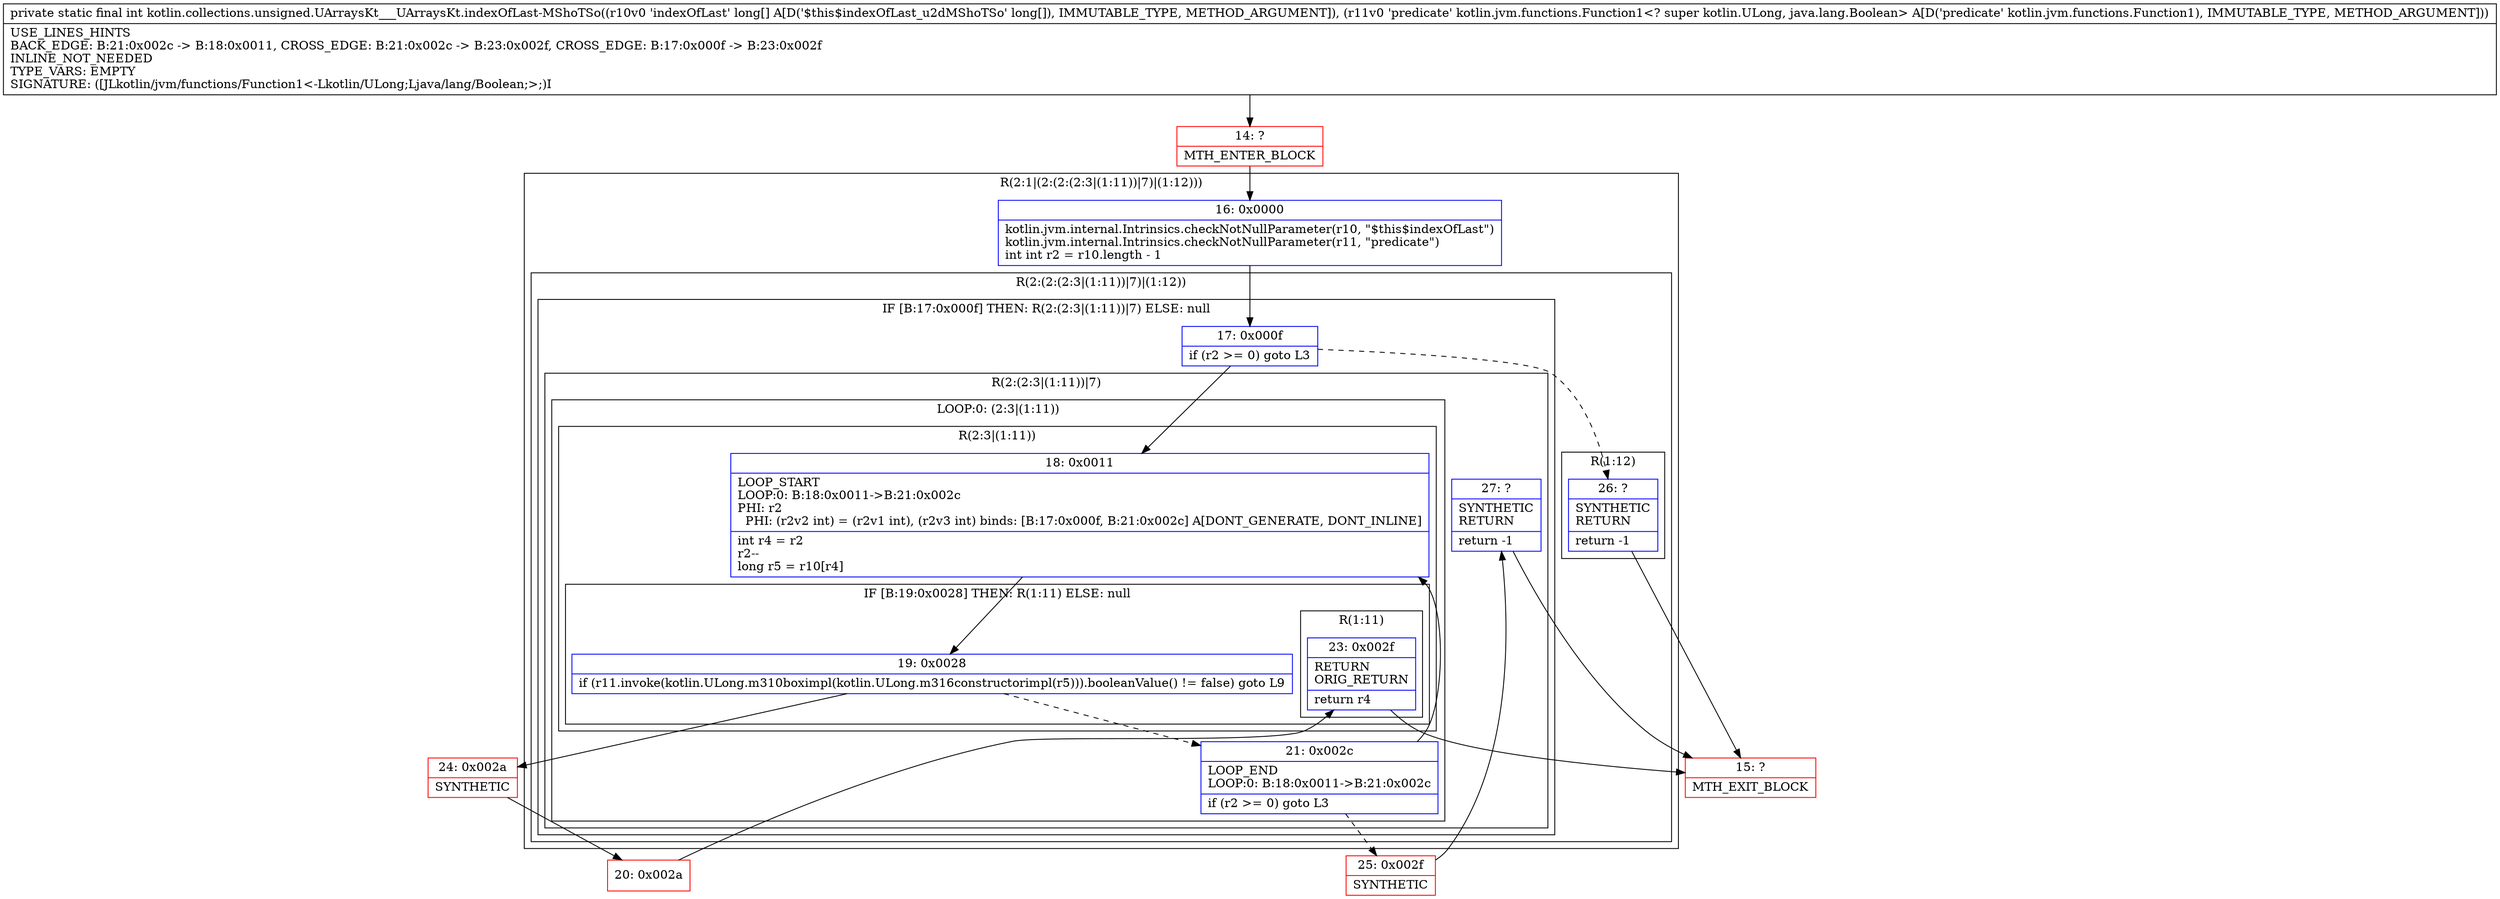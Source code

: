 digraph "CFG forkotlin.collections.unsigned.UArraysKt___UArraysKt.indexOfLast\-MShoTSo([JLkotlin\/jvm\/functions\/Function1;)I" {
subgraph cluster_Region_2132776296 {
label = "R(2:1|(2:(2:(2:3|(1:11))|7)|(1:12)))";
node [shape=record,color=blue];
Node_16 [shape=record,label="{16\:\ 0x0000|kotlin.jvm.internal.Intrinsics.checkNotNullParameter(r10, \"$this$indexOfLast\")\lkotlin.jvm.internal.Intrinsics.checkNotNullParameter(r11, \"predicate\")\lint int r2 = r10.length \- 1\l}"];
subgraph cluster_Region_937652670 {
label = "R(2:(2:(2:3|(1:11))|7)|(1:12))";
node [shape=record,color=blue];
subgraph cluster_IfRegion_2020900828 {
label = "IF [B:17:0x000f] THEN: R(2:(2:3|(1:11))|7) ELSE: null";
node [shape=record,color=blue];
Node_17 [shape=record,label="{17\:\ 0x000f|if (r2 \>= 0) goto L3\l}"];
subgraph cluster_Region_1525034749 {
label = "R(2:(2:3|(1:11))|7)";
node [shape=record,color=blue];
subgraph cluster_LoopRegion_765001569 {
label = "LOOP:0: (2:3|(1:11))";
node [shape=record,color=blue];
Node_21 [shape=record,label="{21\:\ 0x002c|LOOP_END\lLOOP:0: B:18:0x0011\-\>B:21:0x002c\l|if (r2 \>= 0) goto L3\l}"];
subgraph cluster_Region_532404877 {
label = "R(2:3|(1:11))";
node [shape=record,color=blue];
Node_18 [shape=record,label="{18\:\ 0x0011|LOOP_START\lLOOP:0: B:18:0x0011\-\>B:21:0x002c\lPHI: r2 \l  PHI: (r2v2 int) = (r2v1 int), (r2v3 int) binds: [B:17:0x000f, B:21:0x002c] A[DONT_GENERATE, DONT_INLINE]\l|int r4 = r2\lr2\-\-\llong r5 = r10[r4]\l}"];
subgraph cluster_IfRegion_1870742421 {
label = "IF [B:19:0x0028] THEN: R(1:11) ELSE: null";
node [shape=record,color=blue];
Node_19 [shape=record,label="{19\:\ 0x0028|if (r11.invoke(kotlin.ULong.m310boximpl(kotlin.ULong.m316constructorimpl(r5))).booleanValue() != false) goto L9\l}"];
subgraph cluster_Region_774871919 {
label = "R(1:11)";
node [shape=record,color=blue];
Node_23 [shape=record,label="{23\:\ 0x002f|RETURN\lORIG_RETURN\l|return r4\l}"];
}
}
}
}
Node_27 [shape=record,label="{27\:\ ?|SYNTHETIC\lRETURN\l|return \-1\l}"];
}
}
subgraph cluster_Region_923722146 {
label = "R(1:12)";
node [shape=record,color=blue];
Node_26 [shape=record,label="{26\:\ ?|SYNTHETIC\lRETURN\l|return \-1\l}"];
}
}
}
Node_14 [shape=record,color=red,label="{14\:\ ?|MTH_ENTER_BLOCK\l}"];
Node_25 [shape=record,color=red,label="{25\:\ 0x002f|SYNTHETIC\l}"];
Node_15 [shape=record,color=red,label="{15\:\ ?|MTH_EXIT_BLOCK\l}"];
Node_24 [shape=record,color=red,label="{24\:\ 0x002a|SYNTHETIC\l}"];
Node_20 [shape=record,color=red,label="{20\:\ 0x002a}"];
MethodNode[shape=record,label="{private static final int kotlin.collections.unsigned.UArraysKt___UArraysKt.indexOfLast\-MShoTSo((r10v0 'indexOfLast' long[] A[D('$this$indexOfLast_u2dMShoTSo' long[]), IMMUTABLE_TYPE, METHOD_ARGUMENT]), (r11v0 'predicate' kotlin.jvm.functions.Function1\<? super kotlin.ULong, java.lang.Boolean\> A[D('predicate' kotlin.jvm.functions.Function1), IMMUTABLE_TYPE, METHOD_ARGUMENT]))  | USE_LINES_HINTS\lBACK_EDGE: B:21:0x002c \-\> B:18:0x0011, CROSS_EDGE: B:21:0x002c \-\> B:23:0x002f, CROSS_EDGE: B:17:0x000f \-\> B:23:0x002f\lINLINE_NOT_NEEDED\lTYPE_VARS: EMPTY\lSIGNATURE: ([JLkotlin\/jvm\/functions\/Function1\<\-Lkotlin\/ULong;Ljava\/lang\/Boolean;\>;)I\l}"];
MethodNode -> Node_14;Node_16 -> Node_17;
Node_17 -> Node_18;
Node_17 -> Node_26[style=dashed];
Node_21 -> Node_18;
Node_21 -> Node_25[style=dashed];
Node_18 -> Node_19;
Node_19 -> Node_21[style=dashed];
Node_19 -> Node_24;
Node_23 -> Node_15;
Node_27 -> Node_15;
Node_26 -> Node_15;
Node_14 -> Node_16;
Node_25 -> Node_27;
Node_24 -> Node_20;
Node_20 -> Node_23;
}

